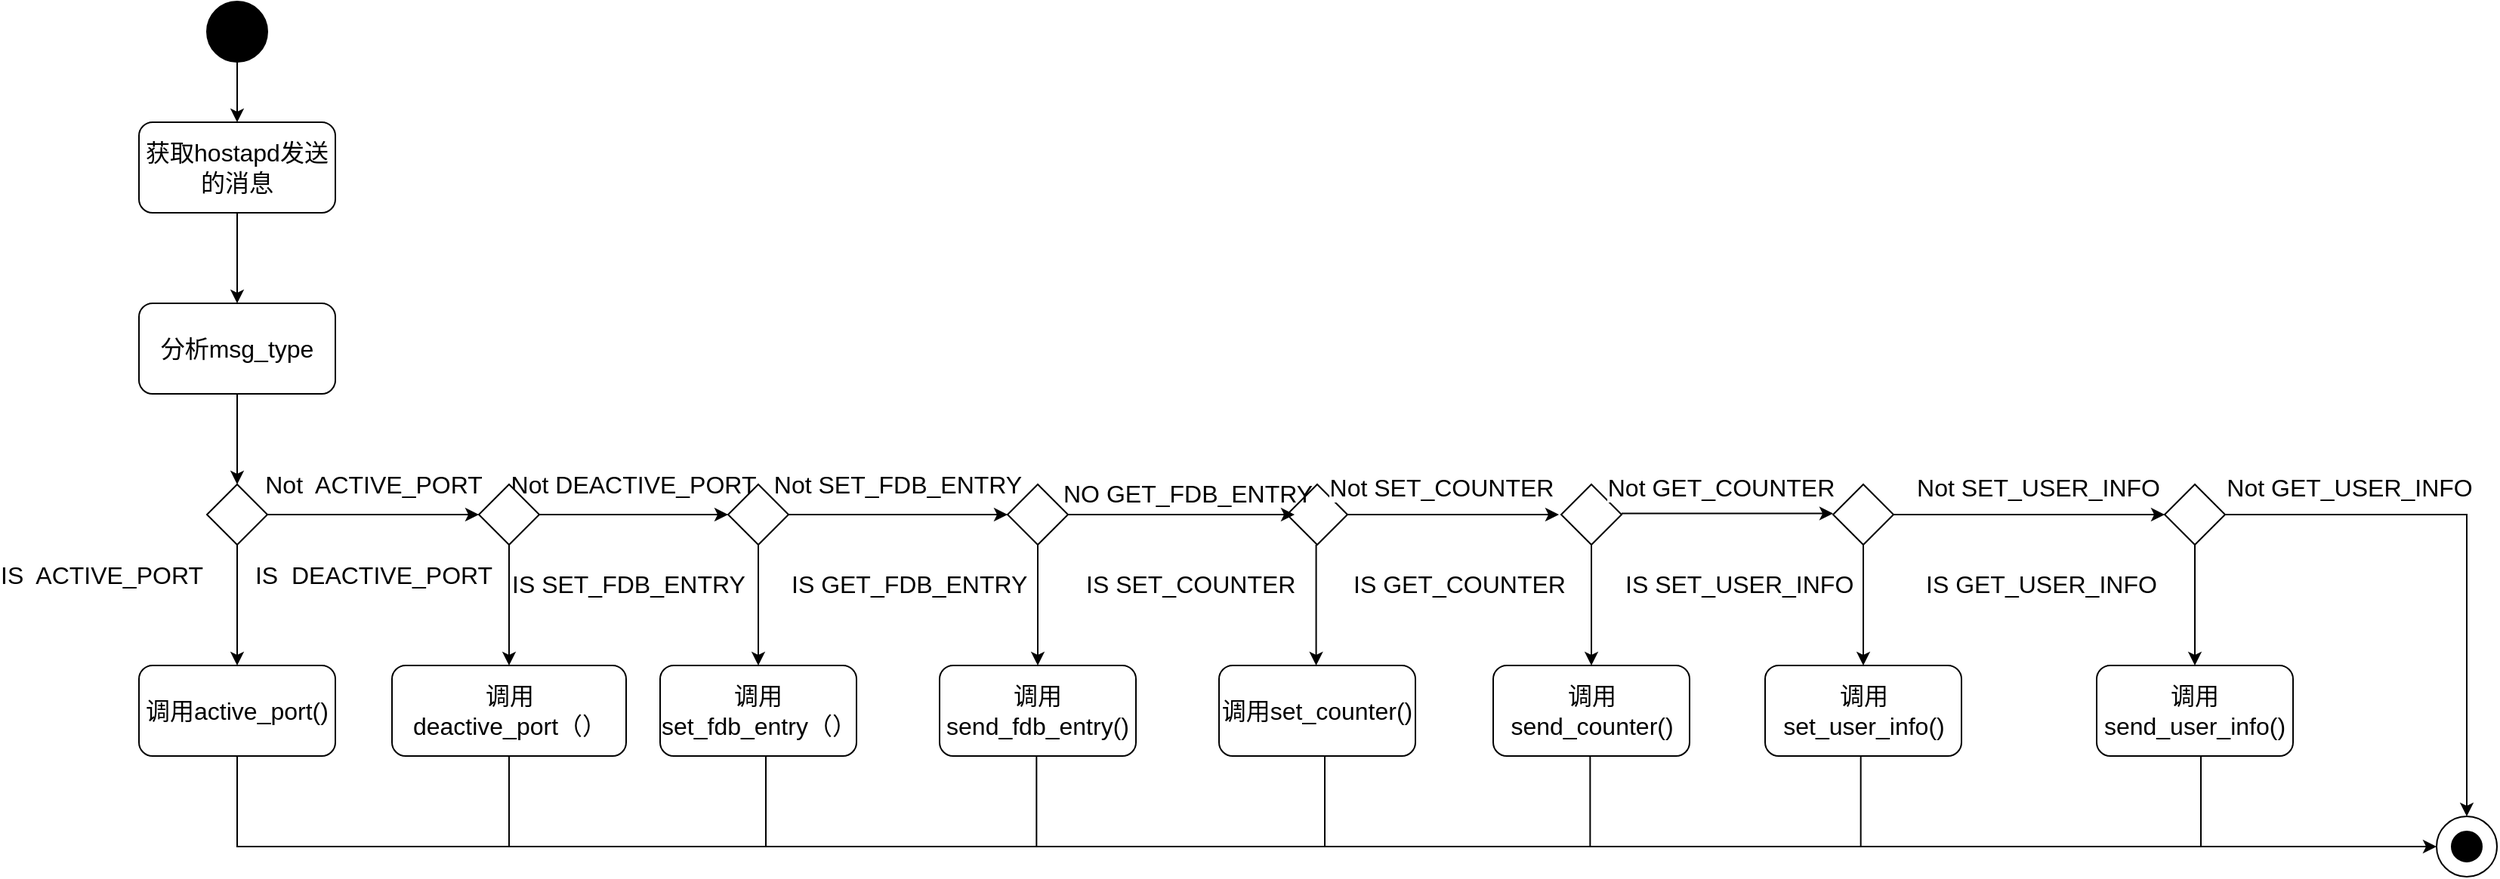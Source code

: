 <mxfile version="21.7.2" type="github">
  <diagram name="Page-1" id="929967ad-93f9-6ef4-fab6-5d389245f69c">
    <mxGraphModel dx="4848.5" dy="2947" grid="1" gridSize="10" guides="1" tooltips="1" connect="1" arrows="1" fold="1" page="1" pageScale="1.5" pageWidth="1169" pageHeight="826" background="none" math="0" shadow="0">
      <root>
        <mxCell id="0" style=";html=1;" />
        <mxCell id="1" style=";html=1;" parent="0" />
        <mxCell id="EHAJ77v7UG-OOGrxWqQh-1" value="" style="ellipse;whiteSpace=wrap;html=1;aspect=fixed;fontSize=16;" parent="1" vertex="1">
          <mxGeometry x="1596" y="20" width="40" height="40" as="geometry" />
        </mxCell>
        <mxCell id="EHAJ77v7UG-OOGrxWqQh-2" value="" style="ellipse;whiteSpace=wrap;html=1;aspect=fixed;fillColor=#000000;fontSize=16;" parent="1" vertex="1">
          <mxGeometry x="1606" y="30" width="20" height="20" as="geometry" />
        </mxCell>
        <mxCell id="EHAJ77v7UG-OOGrxWqQh-93" style="edgeStyle=orthogonalEdgeStyle;rounded=0;orthogonalLoop=1;jettySize=auto;html=1;exitX=0.5;exitY=1;exitDx=0;exitDy=0;fontSize=16;" parent="1" source="EHAJ77v7UG-OOGrxWqQh-3" target="EHAJ77v7UG-OOGrxWqQh-4" edge="1">
          <mxGeometry relative="1" as="geometry" />
        </mxCell>
        <mxCell id="EHAJ77v7UG-OOGrxWqQh-3" value="" style="ellipse;whiteSpace=wrap;html=1;aspect=fixed;fillColor=#000000;fontSize=16;" parent="1" vertex="1">
          <mxGeometry x="120" y="-520" width="40" height="40" as="geometry" />
        </mxCell>
        <mxCell id="EHAJ77v7UG-OOGrxWqQh-4" value="&lt;font style=&quot;font-size: 16px;&quot;&gt;获取hostapd发送的消息&lt;/font&gt;" style="rounded=1;whiteSpace=wrap;html=1;fontSize=16;" parent="1" vertex="1">
          <mxGeometry x="75" y="-440" width="130" height="60" as="geometry" />
        </mxCell>
        <mxCell id="EHAJ77v7UG-OOGrxWqQh-39" style="edgeStyle=orthogonalEdgeStyle;rounded=0;orthogonalLoop=1;jettySize=auto;html=1;exitX=1;exitY=0.5;exitDx=0;exitDy=0;entryX=0;entryY=0.5;entryDx=0;entryDy=0;fontSize=16;" parent="1" source="EHAJ77v7UG-OOGrxWqQh-5" target="EHAJ77v7UG-OOGrxWqQh-7" edge="1">
          <mxGeometry relative="1" as="geometry" />
        </mxCell>
        <mxCell id="EHAJ77v7UG-OOGrxWqQh-62" value="Not DEACTIVE_PORT" style="edgeLabel;html=1;align=center;verticalAlign=middle;resizable=0;points=[];fontSize=16;" parent="EHAJ77v7UG-OOGrxWqQh-39" vertex="1" connectable="0">
          <mxGeometry x="-0.016" y="2" relative="1" as="geometry">
            <mxPoint y="-18" as="offset" />
          </mxGeometry>
        </mxCell>
        <mxCell id="EHAJ77v7UG-OOGrxWqQh-75" style="edgeStyle=orthogonalEdgeStyle;rounded=0;orthogonalLoop=1;jettySize=auto;html=1;exitX=0.5;exitY=1;exitDx=0;exitDy=0;entryX=0.5;entryY=0;entryDx=0;entryDy=0;fontSize=16;" parent="1" source="EHAJ77v7UG-OOGrxWqQh-5" target="EHAJ77v7UG-OOGrxWqQh-51" edge="1">
          <mxGeometry relative="1" as="geometry" />
        </mxCell>
        <mxCell id="EHAJ77v7UG-OOGrxWqQh-5" value="" style="rhombus;whiteSpace=wrap;html=1;flipH=1;flipV=1;fontSize=16;" parent="1" vertex="1">
          <mxGeometry x="300" y="-200" width="40" height="40" as="geometry" />
        </mxCell>
        <mxCell id="EHAJ77v7UG-OOGrxWqQh-40" style="edgeStyle=orthogonalEdgeStyle;rounded=0;orthogonalLoop=1;jettySize=auto;html=1;exitX=1;exitY=0.5;exitDx=0;exitDy=0;entryX=0;entryY=0.5;entryDx=0;entryDy=0;fontSize=16;" parent="1" source="EHAJ77v7UG-OOGrxWqQh-7" edge="1">
          <mxGeometry relative="1" as="geometry">
            <mxPoint x="650" y="-180" as="targetPoint" />
          </mxGeometry>
        </mxCell>
        <mxCell id="EHAJ77v7UG-OOGrxWqQh-63" value="Not SET_FDB_ENTRY" style="edgeLabel;html=1;align=center;verticalAlign=middle;resizable=0;points=[];fontSize=16;" parent="EHAJ77v7UG-OOGrxWqQh-40" vertex="1" connectable="0">
          <mxGeometry x="-0.443" relative="1" as="geometry">
            <mxPoint x="31" y="-20" as="offset" />
          </mxGeometry>
        </mxCell>
        <mxCell id="EHAJ77v7UG-OOGrxWqQh-7" value="" style="rhombus;whiteSpace=wrap;html=1;flipH=1;flipV=1;fontSize=16;" parent="1" vertex="1">
          <mxGeometry x="465" y="-200" width="40" height="40" as="geometry" />
        </mxCell>
        <mxCell id="EHAJ77v7UG-OOGrxWqQh-46" style="edgeStyle=orthogonalEdgeStyle;rounded=0;orthogonalLoop=1;jettySize=auto;html=1;exitX=1;exitY=0.5;exitDx=0;exitDy=0;entryX=0;entryY=0.5;entryDx=0;entryDy=0;fontSize=16;" parent="1" source="EHAJ77v7UG-OOGrxWqQh-15" target="EHAJ77v7UG-OOGrxWqQh-5" edge="1">
          <mxGeometry relative="1" as="geometry" />
        </mxCell>
        <mxCell id="EHAJ77v7UG-OOGrxWqQh-61" value="Not&amp;nbsp; ACTIVE_PORT" style="edgeLabel;html=1;align=center;verticalAlign=middle;resizable=0;points=[];fontSize=16;" parent="EHAJ77v7UG-OOGrxWqQh-46" vertex="1" connectable="0">
          <mxGeometry x="-0.443" y="2" relative="1" as="geometry">
            <mxPoint x="31" y="-18" as="offset" />
          </mxGeometry>
        </mxCell>
        <mxCell id="EHAJ77v7UG-OOGrxWqQh-15" value="" style="rhombus;whiteSpace=wrap;html=1;flipH=1;flipV=1;fontSize=16;" parent="1" vertex="1">
          <mxGeometry x="120" y="-200" width="40" height="40" as="geometry" />
        </mxCell>
        <mxCell id="EHAJ77v7UG-OOGrxWqQh-22" style="edgeStyle=orthogonalEdgeStyle;rounded=0;orthogonalLoop=1;jettySize=auto;html=1;exitX=0.5;exitY=1;exitDx=0;exitDy=0;entryX=0.5;entryY=0;entryDx=0;entryDy=0;fontSize=16;" parent="1" source="EHAJ77v7UG-OOGrxWqQh-16" target="EHAJ77v7UG-OOGrxWqQh-15" edge="1">
          <mxGeometry relative="1" as="geometry" />
        </mxCell>
        <mxCell id="EHAJ77v7UG-OOGrxWqQh-16" value="&lt;font style=&quot;font-size: 16px;&quot;&gt;分析msg_type&lt;/font&gt;" style="rounded=1;whiteSpace=wrap;html=1;fontSize=16;" parent="1" vertex="1">
          <mxGeometry x="75" y="-320" width="130" height="60" as="geometry" />
        </mxCell>
        <mxCell id="EHAJ77v7UG-OOGrxWqQh-21" value="" style="endArrow=classic;html=1;rounded=0;exitX=0.5;exitY=1;exitDx=0;exitDy=0;fontSize=16;" parent="1" source="EHAJ77v7UG-OOGrxWqQh-4" edge="1">
          <mxGeometry width="50" height="50" relative="1" as="geometry">
            <mxPoint x="410" y="-50" as="sourcePoint" />
            <mxPoint x="140" y="-320" as="targetPoint" />
          </mxGeometry>
        </mxCell>
        <mxCell id="EHAJ77v7UG-OOGrxWqQh-80" style="edgeStyle=orthogonalEdgeStyle;rounded=0;orthogonalLoop=1;jettySize=auto;html=1;exitX=0.5;exitY=1;exitDx=0;exitDy=0;entryX=0.5;entryY=0;entryDx=0;entryDy=0;fontSize=16;" parent="1" source="EHAJ77v7UG-OOGrxWqQh-29" target="EHAJ77v7UG-OOGrxWqQh-55" edge="1">
          <mxGeometry relative="1" as="geometry" />
        </mxCell>
        <mxCell id="EHAJ77v7UG-OOGrxWqQh-29" value="" style="rhombus;whiteSpace=wrap;html=1;flipH=1;flipV=1;fontSize=16;" parent="1" vertex="1">
          <mxGeometry x="1196.5" y="-200" width="40" height="40" as="geometry" />
        </mxCell>
        <mxCell id="EHAJ77v7UG-OOGrxWqQh-30" value="" style="rhombus;whiteSpace=wrap;html=1;flipH=1;flipV=1;fontSize=16;" parent="1" vertex="1">
          <mxGeometry x="835" y="-200" width="40" height="40" as="geometry" />
        </mxCell>
        <mxCell id="EHAJ77v7UG-OOGrxWqQh-31" value="" style="endArrow=classic;html=1;rounded=0;exitX=1;exitY=0.5;exitDx=0;exitDy=0;entryX=0;entryY=0.5;entryDx=0;entryDy=0;fontSize=16;" parent="1" source="EHAJ77v7UG-OOGrxWqQh-30" edge="1">
          <mxGeometry width="50" height="50" relative="1" as="geometry">
            <mxPoint x="1202" y="-50" as="sourcePoint" />
            <mxPoint x="1015" y="-180" as="targetPoint" />
          </mxGeometry>
        </mxCell>
        <mxCell id="EHAJ77v7UG-OOGrxWqQh-82" style="edgeStyle=orthogonalEdgeStyle;rounded=0;orthogonalLoop=1;jettySize=auto;html=1;exitX=0.5;exitY=1;exitDx=0;exitDy=0;entryX=0.5;entryY=0;entryDx=0;entryDy=0;fontSize=16;" parent="1" source="EHAJ77v7UG-OOGrxWqQh-33" target="EHAJ77v7UG-OOGrxWqQh-57" edge="1">
          <mxGeometry relative="1" as="geometry" />
        </mxCell>
        <mxCell id="EHAJ77v7UG-OOGrxWqQh-33" value="" style="rhombus;whiteSpace=wrap;html=1;flipH=1;flipV=1;fontSize=16;" parent="1" vertex="1">
          <mxGeometry x="1016.5" y="-200" width="40" height="40" as="geometry" />
        </mxCell>
        <mxCell id="EHAJ77v7UG-OOGrxWqQh-44" style="edgeStyle=orthogonalEdgeStyle;rounded=0;orthogonalLoop=1;jettySize=auto;html=1;entryX=0;entryY=0.5;entryDx=0;entryDy=0;fontSize=16;" parent="1" source="EHAJ77v7UG-OOGrxWqQh-29" target="EHAJ77v7UG-OOGrxWqQh-38" edge="1">
          <mxGeometry relative="1" as="geometry">
            <mxPoint x="1250" y="-180" as="sourcePoint" />
          </mxGeometry>
        </mxCell>
        <mxCell id="EHAJ77v7UG-OOGrxWqQh-47" style="edgeStyle=orthogonalEdgeStyle;rounded=0;orthogonalLoop=1;jettySize=auto;html=1;exitX=1;exitY=0.5;exitDx=0;exitDy=0;entryX=0;entryY=0.5;entryDx=0;entryDy=0;fontSize=16;" parent="1" source="EHAJ77v7UG-OOGrxWqQh-35" edge="1">
          <mxGeometry relative="1" as="geometry">
            <mxPoint x="840" y="-180" as="targetPoint" />
          </mxGeometry>
        </mxCell>
        <mxCell id="EHAJ77v7UG-OOGrxWqQh-81" style="edgeStyle=orthogonalEdgeStyle;rounded=0;orthogonalLoop=1;jettySize=auto;html=1;exitX=0.5;exitY=1;exitDx=0;exitDy=0;entryX=0.5;entryY=0;entryDx=0;entryDy=0;fontSize=16;" parent="1" source="EHAJ77v7UG-OOGrxWqQh-35" target="EHAJ77v7UG-OOGrxWqQh-56" edge="1">
          <mxGeometry relative="1" as="geometry" />
        </mxCell>
        <mxCell id="EHAJ77v7UG-OOGrxWqQh-35" value="" style="rhombus;whiteSpace=wrap;html=1;flipH=1;flipV=1;fontSize=16;" parent="1" vertex="1">
          <mxGeometry x="650" y="-200" width="40" height="40" as="geometry" />
        </mxCell>
        <mxCell id="EHAJ77v7UG-OOGrxWqQh-84" style="edgeStyle=orthogonalEdgeStyle;rounded=0;orthogonalLoop=1;jettySize=auto;html=1;exitX=0.5;exitY=1;exitDx=0;exitDy=0;entryX=0.5;entryY=0;entryDx=0;entryDy=0;fontSize=16;" parent="1" source="EHAJ77v7UG-OOGrxWqQh-38" target="EHAJ77v7UG-OOGrxWqQh-59" edge="1">
          <mxGeometry relative="1" as="geometry" />
        </mxCell>
        <mxCell id="UEAa1CwzrZPQWNwtG50i-7" style="edgeStyle=orthogonalEdgeStyle;rounded=0;orthogonalLoop=1;jettySize=auto;html=1;exitX=1;exitY=0.5;exitDx=0;exitDy=0;entryX=0.5;entryY=0;entryDx=0;entryDy=0;fontSize=16;" edge="1" parent="1" source="EHAJ77v7UG-OOGrxWqQh-38" target="EHAJ77v7UG-OOGrxWqQh-1">
          <mxGeometry relative="1" as="geometry" />
        </mxCell>
        <mxCell id="EHAJ77v7UG-OOGrxWqQh-38" value="" style="rhombus;whiteSpace=wrap;html=1;flipH=0;flipV=1;fontSize=16;" parent="1" vertex="1">
          <mxGeometry x="1416" y="-200" width="40" height="40" as="geometry" />
        </mxCell>
        <mxCell id="EHAJ77v7UG-OOGrxWqQh-50" value="&lt;font style=&quot;font-size: 16px;&quot;&gt;调用active_port()&lt;/font&gt;" style="rounded=1;whiteSpace=wrap;html=1;fontSize=16;" parent="1" vertex="1">
          <mxGeometry x="75" y="-80" width="130" height="60" as="geometry" />
        </mxCell>
        <mxCell id="EHAJ77v7UG-OOGrxWqQh-51" value="&lt;font style=&quot;font-size: 16px;&quot;&gt;调用&lt;br&gt;deactive_port（）&lt;/font&gt;" style="rounded=1;whiteSpace=wrap;html=1;fontSize=16;" parent="1" vertex="1">
          <mxGeometry x="242.5" y="-80" width="155" height="60" as="geometry" />
        </mxCell>
        <mxCell id="EHAJ77v7UG-OOGrxWqQh-52" value="&lt;font style=&quot;font-size: 16px;&quot;&gt;调用set_fdb_entry（）&lt;/font&gt;" style="rounded=1;whiteSpace=wrap;html=1;fontSize=16;" parent="1" vertex="1">
          <mxGeometry x="420" y="-80" width="130" height="60" as="geometry" />
        </mxCell>
        <mxCell id="EHAJ77v7UG-OOGrxWqQh-53" value="&lt;font style=&quot;font-size: 16px;&quot;&gt;调用set_counter()&lt;/font&gt;" style="rounded=1;whiteSpace=wrap;html=1;fontSize=16;" parent="1" vertex="1">
          <mxGeometry x="790" y="-80" width="130" height="60" as="geometry" />
        </mxCell>
        <mxCell id="EHAJ77v7UG-OOGrxWqQh-55" value="&lt;font style=&quot;font-size: 16px;&quot;&gt;调用set_user_info()&lt;/font&gt;" style="rounded=1;whiteSpace=wrap;html=1;fontSize=16;" parent="1" vertex="1">
          <mxGeometry x="1151.5" y="-80" width="130" height="60" as="geometry" />
        </mxCell>
        <mxCell id="EHAJ77v7UG-OOGrxWqQh-56" value="&lt;font style=&quot;font-size: 16px;&quot;&gt;调用send_fdb_entry()&lt;/font&gt;" style="rounded=1;whiteSpace=wrap;html=1;fontSize=16;" parent="1" vertex="1">
          <mxGeometry x="605" y="-80" width="130" height="60" as="geometry" />
        </mxCell>
        <mxCell id="EHAJ77v7UG-OOGrxWqQh-57" value="&lt;font style=&quot;font-size: 16px;&quot;&gt;调用send_counter()&lt;/font&gt;" style="rounded=1;whiteSpace=wrap;html=1;fontSize=16;" parent="1" vertex="1">
          <mxGeometry x="971.5" y="-80" width="130" height="60" as="geometry" />
        </mxCell>
        <mxCell id="EHAJ77v7UG-OOGrxWqQh-59" value="&lt;font style=&quot;font-size: 16px;&quot;&gt;调用send_user_info()&lt;/font&gt;" style="rounded=1;whiteSpace=wrap;html=1;fontSize=16;" parent="1" vertex="1">
          <mxGeometry x="1371" y="-80" width="130" height="60" as="geometry" />
        </mxCell>
        <mxCell id="EHAJ77v7UG-OOGrxWqQh-64" value="&lt;font style=&quot;font-size: 16px;&quot;&gt;Not SET_COUNTER&lt;/font&gt;" style="edgeLabel;html=1;align=center;verticalAlign=middle;resizable=0;points=[];fontSize=16;" parent="1" vertex="1" connectable="0">
          <mxGeometry x="935" y="-220" as="geometry">
            <mxPoint x="2" y="22" as="offset" />
          </mxGeometry>
        </mxCell>
        <mxCell id="EHAJ77v7UG-OOGrxWqQh-66" value="Not SET_USER_INFO" style="edgeLabel;html=1;align=center;verticalAlign=middle;resizable=0;points=[];fontSize=16;" parent="1" vertex="1" connectable="0">
          <mxGeometry x="1330" y="-220" as="geometry">
            <mxPoint x="2" y="22" as="offset" />
          </mxGeometry>
        </mxCell>
        <mxCell id="EHAJ77v7UG-OOGrxWqQh-68" value="Not GET_COUNTER" style="edgeLabel;html=1;align=center;verticalAlign=middle;resizable=0;points=[];fontSize=16;" parent="1" vertex="1" connectable="0">
          <mxGeometry x="1120" y="-220" as="geometry">
            <mxPoint x="2" y="22" as="offset" />
          </mxGeometry>
        </mxCell>
        <mxCell id="EHAJ77v7UG-OOGrxWqQh-74" value="" style="endArrow=classic;html=1;rounded=0;exitX=0.5;exitY=1;exitDx=0;exitDy=0;entryX=0.5;entryY=0;entryDx=0;entryDy=0;fontSize=16;" parent="1" source="EHAJ77v7UG-OOGrxWqQh-15" target="EHAJ77v7UG-OOGrxWqQh-50" edge="1">
          <mxGeometry width="50" height="50" relative="1" as="geometry">
            <mxPoint x="490" y="-30" as="sourcePoint" />
            <mxPoint x="540" y="-80" as="targetPoint" />
          </mxGeometry>
        </mxCell>
        <mxCell id="EHAJ77v7UG-OOGrxWqQh-77" value="" style="endArrow=classic;html=1;rounded=0;exitX=0.5;exitY=1;exitDx=0;exitDy=0;entryX=0.5;entryY=0;entryDx=0;entryDy=0;fontSize=16;" parent="1" source="EHAJ77v7UG-OOGrxWqQh-7" target="EHAJ77v7UG-OOGrxWqQh-52" edge="1">
          <mxGeometry width="50" height="50" relative="1" as="geometry">
            <mxPoint x="480" y="-30" as="sourcePoint" />
            <mxPoint x="530" y="-80" as="targetPoint" />
          </mxGeometry>
        </mxCell>
        <mxCell id="EHAJ77v7UG-OOGrxWqQh-89" value="Not GET_USER_INFO" style="edgeLabel;html=1;align=center;verticalAlign=middle;resizable=0;points=[];fontSize=16;" parent="1" vertex="1" connectable="0">
          <mxGeometry x="1536" y="-220" as="geometry">
            <mxPoint x="2" y="22" as="offset" />
          </mxGeometry>
        </mxCell>
        <mxCell id="EHAJ77v7UG-OOGrxWqQh-94" value="&lt;font style=&quot;font-size: 16px;&quot;&gt;IS GET_FDB_ENTRY&lt;/font&gt;" style="text;whiteSpace=wrap;html=1;fontSize=16;" parent="1" vertex="1">
          <mxGeometry x="505" y="-150" width="160" height="40" as="geometry" />
        </mxCell>
        <mxCell id="EHAJ77v7UG-OOGrxWqQh-95" value="&lt;font style=&quot;font-size: 16px;&quot;&gt;IS GET_COUNTER&lt;/font&gt;" style="text;whiteSpace=wrap;html=1;fontSize=16;" parent="1" vertex="1">
          <mxGeometry x="876.5" y="-150" width="150" height="40" as="geometry" />
        </mxCell>
        <mxCell id="EHAJ77v7UG-OOGrxWqQh-97" value="&lt;font style=&quot;font-size: 16px;&quot;&gt;IS SET_USER_INFO&lt;/font&gt;" style="text;whiteSpace=wrap;html=1;fontSize=16;" parent="1" vertex="1">
          <mxGeometry x="1056.5" y="-150" width="160" height="40" as="geometry" />
        </mxCell>
        <mxCell id="EHAJ77v7UG-OOGrxWqQh-99" value="&lt;span style=&quot;font-size: 16px;&quot;&gt;IS GET_USER_INFO&lt;/span&gt;" style="text;whiteSpace=wrap;html=1;fontSize=16;" parent="1" vertex="1">
          <mxGeometry x="1256" y="-150" width="170" height="40" as="geometry" />
        </mxCell>
        <mxCell id="EHAJ77v7UG-OOGrxWqQh-100" value="IS&amp;nbsp; ACTIVE_PORT" style="edgeLabel;html=1;align=center;verticalAlign=middle;resizable=0;points=[];fontSize=16;" parent="1" vertex="1" connectable="0">
          <mxGeometry x="50" y="-140" as="geometry" />
        </mxCell>
        <mxCell id="EHAJ77v7UG-OOGrxWqQh-101" value="IS&amp;nbsp; DEACTIVE_PORT" style="edgeLabel;html=1;align=center;verticalAlign=middle;resizable=0;points=[];fontSize=16;" parent="1" vertex="1" connectable="0">
          <mxGeometry x="230" y="-140" as="geometry" />
        </mxCell>
        <mxCell id="EHAJ77v7UG-OOGrxWqQh-102" value="&lt;font style=&quot;font-size: 16px;&quot;&gt;IS SET_FDB_ENTRY&lt;/font&gt;" style="text;whiteSpace=wrap;html=1;fontSize=16;" parent="1" vertex="1">
          <mxGeometry x="320" y="-150" width="160" height="40" as="geometry" />
        </mxCell>
        <mxCell id="UEAa1CwzrZPQWNwtG50i-2" style="edgeStyle=orthogonalEdgeStyle;rounded=0;orthogonalLoop=1;jettySize=auto;html=1;exitX=0.5;exitY=1;exitDx=0;exitDy=0;entryX=0.5;entryY=0;entryDx=0;entryDy=0;fontSize=16;" edge="1" parent="1">
          <mxGeometry relative="1" as="geometry">
            <mxPoint x="854.29" y="-160" as="sourcePoint" />
            <mxPoint x="854.29" y="-80" as="targetPoint" />
          </mxGeometry>
        </mxCell>
        <mxCell id="UEAa1CwzrZPQWNwtG50i-3" value="&lt;font style=&quot;font-size: 16px;&quot;&gt;IS SET_COUNTER&lt;/font&gt;" style="text;whiteSpace=wrap;html=1;fontSize=16;" vertex="1" parent="1">
          <mxGeometry x="700" y="-150" width="150" height="40" as="geometry" />
        </mxCell>
        <mxCell id="UEAa1CwzrZPQWNwtG50i-4" value="&lt;span style=&quot;font-size: 16px;&quot;&gt;NO GET_FDB_ENTRY&lt;/span&gt;" style="text;whiteSpace=wrap;html=1;fontSize=16;" vertex="1" parent="1">
          <mxGeometry x="685" y="-210" width="185" height="40" as="geometry" />
        </mxCell>
        <mxCell id="UEAa1CwzrZPQWNwtG50i-5" value="" style="endArrow=classic;html=1;rounded=0;exitX=1;exitY=0.5;exitDx=0;exitDy=0;entryX=0;entryY=0.5;entryDx=0;entryDy=0;fontSize=16;" edge="1" parent="1">
          <mxGeometry width="50" height="50" relative="1" as="geometry">
            <mxPoint x="1056.5" y="-180.71" as="sourcePoint" />
            <mxPoint x="1196.5" y="-180.71" as="targetPoint" />
          </mxGeometry>
        </mxCell>
        <mxCell id="UEAa1CwzrZPQWNwtG50i-8" value="" style="endArrow=classic;html=1;rounded=0;exitX=0.5;exitY=1;exitDx=0;exitDy=0;fontSize=16;" edge="1" parent="1" source="EHAJ77v7UG-OOGrxWqQh-50" target="EHAJ77v7UG-OOGrxWqQh-1">
          <mxGeometry width="50" height="50" relative="1" as="geometry">
            <mxPoint x="1090" y="170" as="sourcePoint" />
            <mxPoint x="1590" y="50" as="targetPoint" />
            <Array as="points">
              <mxPoint x="140" y="40" />
            </Array>
          </mxGeometry>
        </mxCell>
        <mxCell id="UEAa1CwzrZPQWNwtG50i-10" value="" style="endArrow=none;html=1;rounded=0;entryX=0.5;entryY=1;entryDx=0;entryDy=0;fontSize=16;" edge="1" parent="1" target="EHAJ77v7UG-OOGrxWqQh-51">
          <mxGeometry width="50" height="50" relative="1" as="geometry">
            <mxPoint x="320" y="40" as="sourcePoint" />
            <mxPoint x="1140" y="120" as="targetPoint" />
          </mxGeometry>
        </mxCell>
        <mxCell id="UEAa1CwzrZPQWNwtG50i-11" value="" style="endArrow=none;html=1;rounded=0;entryX=0.5;entryY=1;entryDx=0;entryDy=0;fontSize=16;" edge="1" parent="1">
          <mxGeometry width="50" height="50" relative="1" as="geometry">
            <mxPoint x="490" y="40" as="sourcePoint" />
            <mxPoint x="490" y="-20" as="targetPoint" />
          </mxGeometry>
        </mxCell>
        <mxCell id="UEAa1CwzrZPQWNwtG50i-12" value="" style="endArrow=none;html=1;rounded=0;entryX=0.5;entryY=1;entryDx=0;entryDy=0;fontSize=16;" edge="1" parent="1">
          <mxGeometry width="50" height="50" relative="1" as="geometry">
            <mxPoint x="669.17" y="40" as="sourcePoint" />
            <mxPoint x="669.17" y="-20" as="targetPoint" />
          </mxGeometry>
        </mxCell>
        <mxCell id="UEAa1CwzrZPQWNwtG50i-13" value="" style="endArrow=none;html=1;rounded=0;entryX=0.5;entryY=1;entryDx=0;entryDy=0;fontSize=16;" edge="1" parent="1">
          <mxGeometry width="50" height="50" relative="1" as="geometry">
            <mxPoint x="860" y="40" as="sourcePoint" />
            <mxPoint x="860" y="-20" as="targetPoint" />
          </mxGeometry>
        </mxCell>
        <mxCell id="UEAa1CwzrZPQWNwtG50i-14" value="" style="endArrow=none;html=1;rounded=0;entryX=0.5;entryY=1;entryDx=0;entryDy=0;fontSize=16;" edge="1" parent="1">
          <mxGeometry width="50" height="50" relative="1" as="geometry">
            <mxPoint x="1035.67" y="40" as="sourcePoint" />
            <mxPoint x="1035.67" y="-20" as="targetPoint" />
          </mxGeometry>
        </mxCell>
        <mxCell id="UEAa1CwzrZPQWNwtG50i-15" value="" style="endArrow=none;html=1;rounded=0;entryX=0.5;entryY=1;entryDx=0;entryDy=0;fontSize=16;" edge="1" parent="1">
          <mxGeometry width="50" height="50" relative="1" as="geometry">
            <mxPoint x="1214.83" y="40" as="sourcePoint" />
            <mxPoint x="1214.83" y="-20" as="targetPoint" />
          </mxGeometry>
        </mxCell>
        <mxCell id="UEAa1CwzrZPQWNwtG50i-16" value="" style="endArrow=none;html=1;rounded=0;entryX=0.5;entryY=1;entryDx=0;entryDy=0;fontSize=16;" edge="1" parent="1">
          <mxGeometry width="50" height="50" relative="1" as="geometry">
            <mxPoint x="1440" y="40" as="sourcePoint" />
            <mxPoint x="1440" y="-20" as="targetPoint" />
          </mxGeometry>
        </mxCell>
      </root>
    </mxGraphModel>
  </diagram>
</mxfile>
